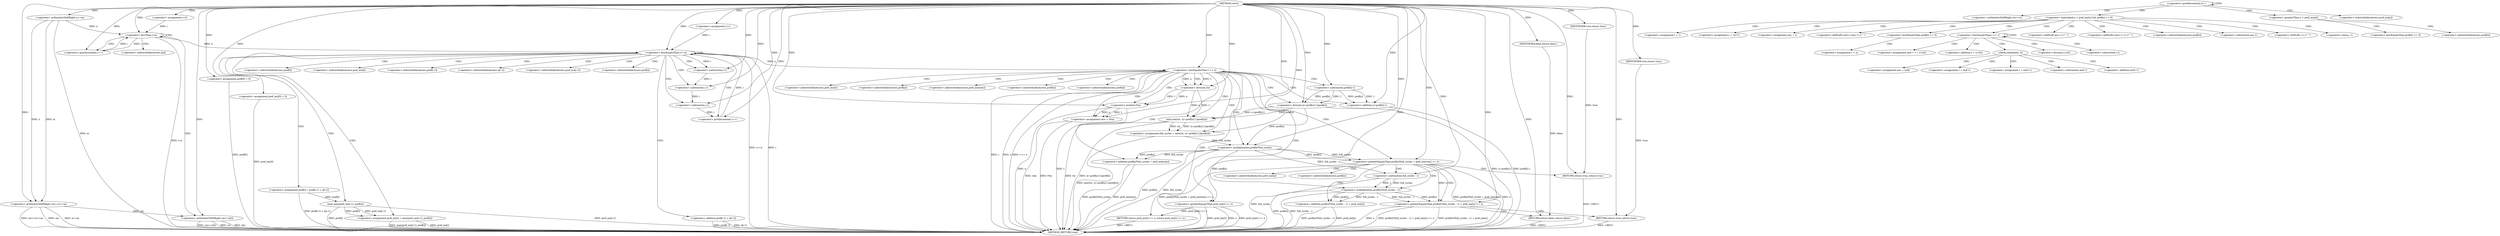 digraph "solve" {  
"1000175" [label = "(METHOD,solve)" ]
"1000410" [label = "(METHOD_RETURN,void)" ]
"1000179" [label = "(<operator>.arithmeticShiftRight,cin>>n>>m)" ]
"1000187" [label = "(<operator>.assignment,i=0)" ]
"1000190" [label = "(<operator>.lessThan,i<n)" ]
"1000193" [label = "(<operator>.postIncrement,i++)" ]
"1000195" [label = "(<operator>.arithmeticShiftRight,cin>>a[i])" ]
"1000203" [label = "(<operator>.assignment,pref[0] = 0)" ]
"1000208" [label = "(<operator>.assignment,pref_mx[0] = 0)" ]
"1000215" [label = "(<operator>.assignment,i=1)" ]
"1000218" [label = "(<operator>.lessEqualsThan,i<=n)" ]
"1000221" [label = "(<operator>.postIncrement,i++)" ]
"1000264" [label = "(<operator>.assignment,full_cycles = min(t/n, (x+pref[n]-1)/pref[n]))" ]
"1000282" [label = "(<operator>.assignment,rem = t%n)" ]
"1000317" [label = "(RETURN,return false;,return false;)" ]
"1000181" [label = "(<operator>.arithmeticShiftRight,n>>m)" ]
"1000224" [label = "(<operator>.assignment,pref[i] = pref[i-1] + a[i-1])" ]
"1000239" [label = "(<operator>.assignment,pref_mx[i] = max(pref_mx[i-1], pref[i]))" ]
"1000254" [label = "(<operator>.lessEqualsThan,t <= n)" ]
"1000257" [label = "(RETURN,return pref_mx[t] >= x;,return pref_mx[t] >= x;)" ]
"1000288" [label = "(<operator>.greaterEqualsThan,pref[n]*full_cycles + pref_mx[rem] >= x)" ]
"1000299" [label = "(RETURN,return true;,return true;)" ]
"1000302" [label = "(<operator>.greaterEqualsThan,pref[n]*(full_cycles - 1) + pref_mx[n] >= x)" ]
"1000315" [label = "(RETURN,return true;,return true;)" ]
"1000318" [label = "(IDENTIFIER,false,return false;)" ]
"1000258" [label = "(<operator>.greaterEqualsThan,pref_mx[t] >= x)" ]
"1000266" [label = "(min,min(t/n, (x+pref[n]-1)/pref[n]))" ]
"1000284" [label = "(<operator>.modulo,t%n)" ]
"1000300" [label = "(IDENTIFIER,true,return true;)" ]
"1000316" [label = "(IDENTIFIER,true,return true;)" ]
"1000228" [label = "(<operator>.addition,pref[i-1] + a[i-1])" ]
"1000243" [label = "(max,max(pref_mx[i-1], pref[i]))" ]
"1000267" [label = "(<operator>.division,t/n)" ]
"1000270" [label = "(<operator>.division,(x+pref[n]-1)/pref[n])" ]
"1000289" [label = "(<operator>.addition,pref[n]*full_cycles + pref_mx[rem])" ]
"1000303" [label = "(<operator>.addition,pref[n]*(full_cycles - 1) + pref_mx[n])" ]
"1000271" [label = "(<operator>.addition,x+pref[n]-1)" ]
"1000290" [label = "(<operator>.multiplication,pref[n]*full_cycles)" ]
"1000304" [label = "(<operator>.multiplication,pref[n]*(full_cycles - 1))" ]
"1000231" [label = "(<operator>.subtraction,i-1)" ]
"1000236" [label = "(<operator>.subtraction,i-1)" ]
"1000246" [label = "(<operator>.subtraction,i-1)" ]
"1000273" [label = "(<operator>.subtraction,pref[n]-1)" ]
"1000308" [label = "(<operator>.subtraction,full_cycles - 1)" ]
"1000320" [label = "(<operator>.postDecrement,m--)" ]
"1000197" [label = "(<operator>.indirectIndexAccess,a[i])" ]
"1000324" [label = "(<operator>.arithmeticShiftRight,cin>>x)" ]
"1000348" [label = "(<operator>.assignment,l = 1)" ]
"1000352" [label = "(<operator>.assignment,r = 1e17)" ]
"1000366" [label = "(<operator>.assignment,ans = r)" ]
"1000402" [label = "(<operator>.shiftLeft,cout<<ans-1<<\" \")" ]
"1000225" [label = "(<operator>.indirectIndexAccess,pref[i])" ]
"1000240" [label = "(<operator>.indirectIndexAccess,pref_mx[i])" ]
"1000328" [label = "(<operator>.logicalAnd,x > pref_mx[n] && pref[n] <= 0)" ]
"1000356" [label = "(<operator>.lessEqualsThan,pref[n] <= 0)" ]
"1000361" [label = "(<operator>.assignment,r = n)" ]
"1000370" [label = "(<operator>.lessEqualsThan,l <= r)" ]
"1000404" [label = "(<operator>.shiftLeft,ans-1<<\" \")" ]
"1000229" [label = "(<operator>.indirectIndexAccess,pref[i-1])" ]
"1000234" [label = "(<operator>.indirectIndexAccess,a[i-1])" ]
"1000244" [label = "(<operator>.indirectIndexAccess,pref_mx[i-1])" ]
"1000249" [label = "(<operator>.indirectIndexAccess,pref[i])" ]
"1000259" [label = "(<operator>.indirectIndexAccess,pref_mx[t])" ]
"1000278" [label = "(<operator>.indirectIndexAccess,pref[n])" ]
"1000295" [label = "(<operator>.indirectIndexAccess,pref_mx[rem])" ]
"1000311" [label = "(<operator>.indirectIndexAccess,pref_mx[n])" ]
"1000329" [label = "(<operator>.greaterThan,x > pref_mx[n])" ]
"1000334" [label = "(<operator>.lessEqualsThan,pref[n] <= 0)" ]
"1000340" [label = "(<operator>.shiftLeft,cout<<-1<<\" \")" ]
"1000357" [label = "(<operator>.indirectIndexAccess,pref[n])" ]
"1000374" [label = "(<operator>.assignment,mid = l + (r-l)/2)" ]
"1000405" [label = "(<operator>.subtraction,ans-1)" ]
"1000291" [label = "(<operator>.indirectIndexAccess,pref[n])" ]
"1000305" [label = "(<operator>.indirectIndexAccess,pref[n])" ]
"1000331" [label = "(<operator>.indirectIndexAccess,pref_mx[n])" ]
"1000335" [label = "(<operator>.indirectIndexAccess,pref[n])" ]
"1000342" [label = "(<operator>.shiftLeft,-1<<\" \")" ]
"1000376" [label = "(<operator>.addition,l + (r-l)/2)" ]
"1000384" [label = "(check,check(mid, x))" ]
"1000274" [label = "(<operator>.indirectIndexAccess,pref[n])" ]
"1000343" [label = "(<operator>.minus,-1)" ]
"1000378" [label = "(<operator>.division,(r-l)/2)" ]
"1000388" [label = "(<operator>.assignment,ans = mid)" ]
"1000391" [label = "(<operator>.assignment,r = mid-1)" ]
"1000397" [label = "(<operator>.assignment,l = mid+1)" ]
"1000379" [label = "(<operator>.subtraction,r-l)" ]
"1000393" [label = "(<operator>.subtraction,mid-1)" ]
"1000399" [label = "(<operator>.addition,mid+1)" ]
  "1000299" -> "1000410"  [ label = "DDG: <RET>"] 
  "1000257" -> "1000410"  [ label = "DDG: <RET>"] 
  "1000317" -> "1000410"  [ label = "DDG: <RET>"] 
  "1000179" -> "1000410"  [ label = "DDG: cin"] 
  "1000181" -> "1000410"  [ label = "DDG: m"] 
  "1000179" -> "1000410"  [ label = "DDG: n>>m"] 
  "1000179" -> "1000410"  [ label = "DDG: cin>>n>>m"] 
  "1000190" -> "1000410"  [ label = "DDG: i<n"] 
  "1000203" -> "1000410"  [ label = "DDG: pref[0]"] 
  "1000208" -> "1000410"  [ label = "DDG: pref_mx[0]"] 
  "1000218" -> "1000410"  [ label = "DDG: i"] 
  "1000218" -> "1000410"  [ label = "DDG: i<=n"] 
  "1000254" -> "1000410"  [ label = "DDG: t"] 
  "1000254" -> "1000410"  [ label = "DDG: n"] 
  "1000254" -> "1000410"  [ label = "DDG: t <= n"] 
  "1000266" -> "1000410"  [ label = "DDG: t/n"] 
  "1000271" -> "1000410"  [ label = "DDG: pref[n]-1"] 
  "1000270" -> "1000410"  [ label = "DDG: x+pref[n]-1"] 
  "1000266" -> "1000410"  [ label = "DDG: (x+pref[n]-1)/pref[n]"] 
  "1000264" -> "1000410"  [ label = "DDG: min(t/n, (x+pref[n]-1)/pref[n])"] 
  "1000282" -> "1000410"  [ label = "DDG: rem"] 
  "1000284" -> "1000410"  [ label = "DDG: t"] 
  "1000284" -> "1000410"  [ label = "DDG: n"] 
  "1000282" -> "1000410"  [ label = "DDG: t%n"] 
  "1000290" -> "1000410"  [ label = "DDG: pref[n]"] 
  "1000290" -> "1000410"  [ label = "DDG: full_cycles"] 
  "1000289" -> "1000410"  [ label = "DDG: pref[n]*full_cycles"] 
  "1000289" -> "1000410"  [ label = "DDG: pref_mx[rem]"] 
  "1000288" -> "1000410"  [ label = "DDG: pref[n]*full_cycles + pref_mx[rem]"] 
  "1000288" -> "1000410"  [ label = "DDG: x"] 
  "1000288" -> "1000410"  [ label = "DDG: pref[n]*full_cycles + pref_mx[rem] >= x"] 
  "1000304" -> "1000410"  [ label = "DDG: pref[n]"] 
  "1000308" -> "1000410"  [ label = "DDG: full_cycles"] 
  "1000304" -> "1000410"  [ label = "DDG: full_cycles - 1"] 
  "1000303" -> "1000410"  [ label = "DDG: pref[n]*(full_cycles - 1)"] 
  "1000303" -> "1000410"  [ label = "DDG: pref_mx[n]"] 
  "1000302" -> "1000410"  [ label = "DDG: pref[n]*(full_cycles - 1) + pref_mx[n]"] 
  "1000302" -> "1000410"  [ label = "DDG: x"] 
  "1000302" -> "1000410"  [ label = "DDG: pref[n]*(full_cycles - 1) + pref_mx[n] >= x"] 
  "1000258" -> "1000410"  [ label = "DDG: pref_mx[t]"] 
  "1000258" -> "1000410"  [ label = "DDG: x"] 
  "1000258" -> "1000410"  [ label = "DDG: pref_mx[t] >= x"] 
  "1000228" -> "1000410"  [ label = "DDG: pref[i-1]"] 
  "1000228" -> "1000410"  [ label = "DDG: a[i-1]"] 
  "1000224" -> "1000410"  [ label = "DDG: pref[i-1] + a[i-1]"] 
  "1000239" -> "1000410"  [ label = "DDG: pref_mx[i]"] 
  "1000243" -> "1000410"  [ label = "DDG: pref_mx[i-1]"] 
  "1000243" -> "1000410"  [ label = "DDG: pref[i]"] 
  "1000239" -> "1000410"  [ label = "DDG: max(pref_mx[i-1], pref[i])"] 
  "1000195" -> "1000410"  [ label = "DDG: cin"] 
  "1000195" -> "1000410"  [ label = "DDG: a[i]"] 
  "1000195" -> "1000410"  [ label = "DDG: cin>>a[i]"] 
  "1000315" -> "1000410"  [ label = "DDG: <RET>"] 
  "1000175" -> "1000179"  [ label = "DDG: "] 
  "1000181" -> "1000179"  [ label = "DDG: n"] 
  "1000181" -> "1000179"  [ label = "DDG: m"] 
  "1000175" -> "1000187"  [ label = "DDG: "] 
  "1000175" -> "1000203"  [ label = "DDG: "] 
  "1000175" -> "1000208"  [ label = "DDG: "] 
  "1000175" -> "1000215"  [ label = "DDG: "] 
  "1000266" -> "1000264"  [ label = "DDG: (x+pref[n]-1)/pref[n]"] 
  "1000266" -> "1000264"  [ label = "DDG: t/n"] 
  "1000284" -> "1000282"  [ label = "DDG: n"] 
  "1000284" -> "1000282"  [ label = "DDG: t"] 
  "1000318" -> "1000317"  [ label = "DDG: false"] 
  "1000175" -> "1000317"  [ label = "DDG: "] 
  "1000175" -> "1000181"  [ label = "DDG: "] 
  "1000187" -> "1000190"  [ label = "DDG: i"] 
  "1000193" -> "1000190"  [ label = "DDG: i"] 
  "1000175" -> "1000190"  [ label = "DDG: "] 
  "1000181" -> "1000190"  [ label = "DDG: n"] 
  "1000190" -> "1000193"  [ label = "DDG: i"] 
  "1000175" -> "1000193"  [ label = "DDG: "] 
  "1000179" -> "1000195"  [ label = "DDG: cin"] 
  "1000175" -> "1000195"  [ label = "DDG: "] 
  "1000215" -> "1000218"  [ label = "DDG: i"] 
  "1000221" -> "1000218"  [ label = "DDG: i"] 
  "1000175" -> "1000218"  [ label = "DDG: "] 
  "1000190" -> "1000218"  [ label = "DDG: n"] 
  "1000246" -> "1000221"  [ label = "DDG: i"] 
  "1000175" -> "1000221"  [ label = "DDG: "] 
  "1000243" -> "1000239"  [ label = "DDG: pref_mx[i-1]"] 
  "1000243" -> "1000239"  [ label = "DDG: pref[i]"] 
  "1000258" -> "1000257"  [ label = "DDG: pref_mx[t] >= x"] 
  "1000175" -> "1000264"  [ label = "DDG: "] 
  "1000175" -> "1000282"  [ label = "DDG: "] 
  "1000300" -> "1000299"  [ label = "DDG: true"] 
  "1000175" -> "1000299"  [ label = "DDG: "] 
  "1000316" -> "1000315"  [ label = "DDG: true"] 
  "1000175" -> "1000315"  [ label = "DDG: "] 
  "1000175" -> "1000318"  [ label = "DDG: "] 
  "1000175" -> "1000254"  [ label = "DDG: "] 
  "1000218" -> "1000254"  [ label = "DDG: n"] 
  "1000267" -> "1000266"  [ label = "DDG: n"] 
  "1000267" -> "1000266"  [ label = "DDG: t"] 
  "1000270" -> "1000266"  [ label = "DDG: pref[n]"] 
  "1000270" -> "1000266"  [ label = "DDG: x+pref[n]-1"] 
  "1000267" -> "1000284"  [ label = "DDG: t"] 
  "1000175" -> "1000284"  [ label = "DDG: "] 
  "1000267" -> "1000284"  [ label = "DDG: n"] 
  "1000290" -> "1000288"  [ label = "DDG: full_cycles"] 
  "1000290" -> "1000288"  [ label = "DDG: pref[n]"] 
  "1000175" -> "1000288"  [ label = "DDG: "] 
  "1000175" -> "1000300"  [ label = "DDG: "] 
  "1000304" -> "1000302"  [ label = "DDG: full_cycles - 1"] 
  "1000304" -> "1000302"  [ label = "DDG: pref[n]"] 
  "1000288" -> "1000302"  [ label = "DDG: x"] 
  "1000175" -> "1000302"  [ label = "DDG: "] 
  "1000175" -> "1000316"  [ label = "DDG: "] 
  "1000224" -> "1000243"  [ label = "DDG: pref[i]"] 
  "1000175" -> "1000258"  [ label = "DDG: "] 
  "1000254" -> "1000267"  [ label = "DDG: t"] 
  "1000175" -> "1000267"  [ label = "DDG: "] 
  "1000254" -> "1000267"  [ label = "DDG: n"] 
  "1000273" -> "1000270"  [ label = "DDG: pref[n]"] 
  "1000273" -> "1000270"  [ label = "DDG: 1"] 
  "1000175" -> "1000270"  [ label = "DDG: "] 
  "1000290" -> "1000289"  [ label = "DDG: full_cycles"] 
  "1000290" -> "1000289"  [ label = "DDG: pref[n]"] 
  "1000304" -> "1000303"  [ label = "DDG: full_cycles - 1"] 
  "1000304" -> "1000303"  [ label = "DDG: pref[n]"] 
  "1000175" -> "1000271"  [ label = "DDG: "] 
  "1000273" -> "1000271"  [ label = "DDG: pref[n]"] 
  "1000273" -> "1000271"  [ label = "DDG: 1"] 
  "1000270" -> "1000290"  [ label = "DDG: pref[n]"] 
  "1000264" -> "1000290"  [ label = "DDG: full_cycles"] 
  "1000175" -> "1000290"  [ label = "DDG: "] 
  "1000290" -> "1000304"  [ label = "DDG: pref[n]"] 
  "1000308" -> "1000304"  [ label = "DDG: 1"] 
  "1000308" -> "1000304"  [ label = "DDG: full_cycles"] 
  "1000218" -> "1000231"  [ label = "DDG: i"] 
  "1000175" -> "1000231"  [ label = "DDG: "] 
  "1000231" -> "1000236"  [ label = "DDG: i"] 
  "1000175" -> "1000236"  [ label = "DDG: "] 
  "1000236" -> "1000246"  [ label = "DDG: i"] 
  "1000175" -> "1000246"  [ label = "DDG: "] 
  "1000175" -> "1000273"  [ label = "DDG: "] 
  "1000290" -> "1000308"  [ label = "DDG: full_cycles"] 
  "1000175" -> "1000308"  [ label = "DDG: "] 
  "1000190" -> "1000197"  [ label = "CDG: "] 
  "1000190" -> "1000190"  [ label = "CDG: "] 
  "1000190" -> "1000195"  [ label = "CDG: "] 
  "1000190" -> "1000193"  [ label = "CDG: "] 
  "1000218" -> "1000221"  [ label = "CDG: "] 
  "1000218" -> "1000243"  [ label = "CDG: "] 
  "1000218" -> "1000244"  [ label = "CDG: "] 
  "1000218" -> "1000236"  [ label = "CDG: "] 
  "1000218" -> "1000224"  [ label = "CDG: "] 
  "1000218" -> "1000240"  [ label = "CDG: "] 
  "1000218" -> "1000239"  [ label = "CDG: "] 
  "1000218" -> "1000246"  [ label = "CDG: "] 
  "1000218" -> "1000229"  [ label = "CDG: "] 
  "1000218" -> "1000234"  [ label = "CDG: "] 
  "1000218" -> "1000225"  [ label = "CDG: "] 
  "1000218" -> "1000249"  [ label = "CDG: "] 
  "1000218" -> "1000218"  [ label = "CDG: "] 
  "1000218" -> "1000231"  [ label = "CDG: "] 
  "1000218" -> "1000228"  [ label = "CDG: "] 
  "1000320" -> "1000329"  [ label = "CDG: "] 
  "1000320" -> "1000320"  [ label = "CDG: "] 
  "1000320" -> "1000324"  [ label = "CDG: "] 
  "1000320" -> "1000328"  [ label = "CDG: "] 
  "1000320" -> "1000331"  [ label = "CDG: "] 
  "1000254" -> "1000258"  [ label = "CDG: "] 
  "1000254" -> "1000291"  [ label = "CDG: "] 
  "1000254" -> "1000274"  [ label = "CDG: "] 
  "1000254" -> "1000259"  [ label = "CDG: "] 
  "1000254" -> "1000282"  [ label = "CDG: "] 
  "1000254" -> "1000284"  [ label = "CDG: "] 
  "1000254" -> "1000289"  [ label = "CDG: "] 
  "1000254" -> "1000273"  [ label = "CDG: "] 
  "1000254" -> "1000295"  [ label = "CDG: "] 
  "1000254" -> "1000288"  [ label = "CDG: "] 
  "1000254" -> "1000270"  [ label = "CDG: "] 
  "1000254" -> "1000290"  [ label = "CDG: "] 
  "1000254" -> "1000266"  [ label = "CDG: "] 
  "1000254" -> "1000271"  [ label = "CDG: "] 
  "1000254" -> "1000267"  [ label = "CDG: "] 
  "1000254" -> "1000257"  [ label = "CDG: "] 
  "1000254" -> "1000278"  [ label = "CDG: "] 
  "1000254" -> "1000264"  [ label = "CDG: "] 
  "1000288" -> "1000305"  [ label = "CDG: "] 
  "1000288" -> "1000302"  [ label = "CDG: "] 
  "1000288" -> "1000308"  [ label = "CDG: "] 
  "1000288" -> "1000304"  [ label = "CDG: "] 
  "1000288" -> "1000311"  [ label = "CDG: "] 
  "1000288" -> "1000303"  [ label = "CDG: "] 
  "1000288" -> "1000299"  [ label = "CDG: "] 
  "1000302" -> "1000315"  [ label = "CDG: "] 
  "1000302" -> "1000317"  [ label = "CDG: "] 
  "1000328" -> "1000370"  [ label = "CDG: "] 
  "1000328" -> "1000404"  [ label = "CDG: "] 
  "1000328" -> "1000405"  [ label = "CDG: "] 
  "1000328" -> "1000357"  [ label = "CDG: "] 
  "1000328" -> "1000402"  [ label = "CDG: "] 
  "1000328" -> "1000348"  [ label = "CDG: "] 
  "1000328" -> "1000352"  [ label = "CDG: "] 
  "1000328" -> "1000342"  [ label = "CDG: "] 
  "1000328" -> "1000340"  [ label = "CDG: "] 
  "1000328" -> "1000356"  [ label = "CDG: "] 
  "1000328" -> "1000366"  [ label = "CDG: "] 
  "1000328" -> "1000343"  [ label = "CDG: "] 
  "1000356" -> "1000361"  [ label = "CDG: "] 
  "1000370" -> "1000379"  [ label = "CDG: "] 
  "1000370" -> "1000370"  [ label = "CDG: "] 
  "1000370" -> "1000376"  [ label = "CDG: "] 
  "1000370" -> "1000378"  [ label = "CDG: "] 
  "1000370" -> "1000384"  [ label = "CDG: "] 
  "1000370" -> "1000374"  [ label = "CDG: "] 
  "1000329" -> "1000334"  [ label = "CDG: "] 
  "1000329" -> "1000335"  [ label = "CDG: "] 
  "1000384" -> "1000388"  [ label = "CDG: "] 
  "1000384" -> "1000397"  [ label = "CDG: "] 
  "1000384" -> "1000391"  [ label = "CDG: "] 
  "1000384" -> "1000399"  [ label = "CDG: "] 
  "1000384" -> "1000393"  [ label = "CDG: "] 
}
